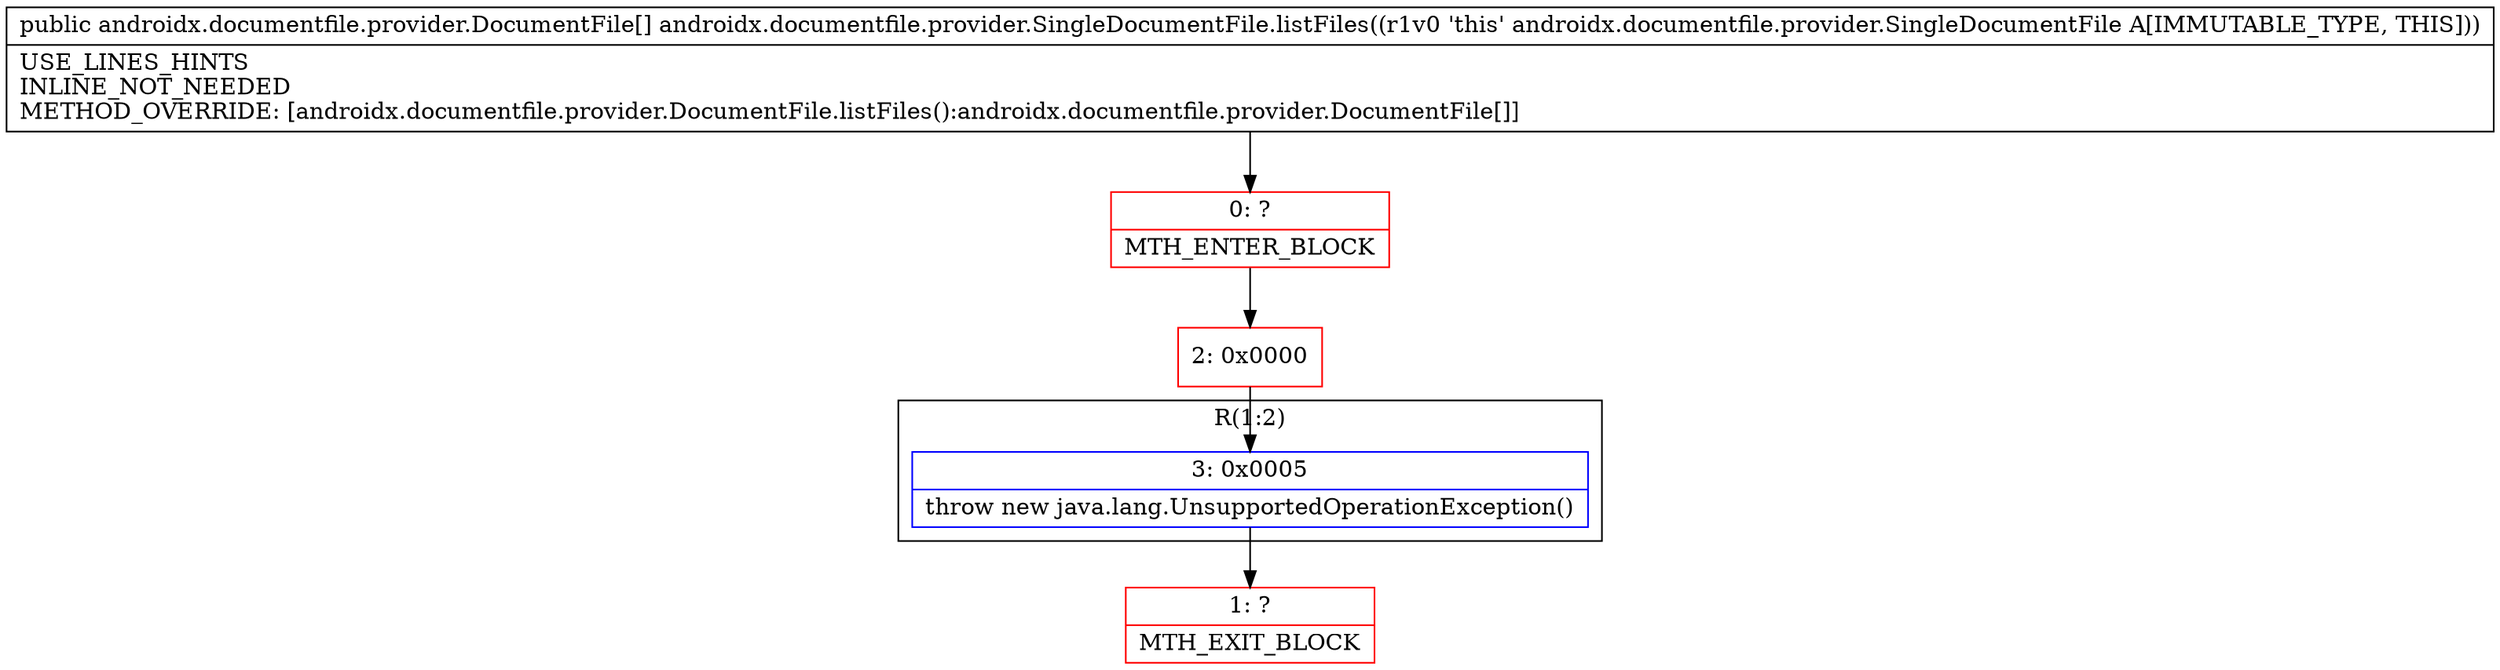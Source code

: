 digraph "CFG forandroidx.documentfile.provider.SingleDocumentFile.listFiles()[Landroidx\/documentfile\/provider\/DocumentFile;" {
subgraph cluster_Region_1126754295 {
label = "R(1:2)";
node [shape=record,color=blue];
Node_3 [shape=record,label="{3\:\ 0x0005|throw new java.lang.UnsupportedOperationException()\l}"];
}
Node_0 [shape=record,color=red,label="{0\:\ ?|MTH_ENTER_BLOCK\l}"];
Node_2 [shape=record,color=red,label="{2\:\ 0x0000}"];
Node_1 [shape=record,color=red,label="{1\:\ ?|MTH_EXIT_BLOCK\l}"];
MethodNode[shape=record,label="{public androidx.documentfile.provider.DocumentFile[] androidx.documentfile.provider.SingleDocumentFile.listFiles((r1v0 'this' androidx.documentfile.provider.SingleDocumentFile A[IMMUTABLE_TYPE, THIS]))  | USE_LINES_HINTS\lINLINE_NOT_NEEDED\lMETHOD_OVERRIDE: [androidx.documentfile.provider.DocumentFile.listFiles():androidx.documentfile.provider.DocumentFile[]]\l}"];
MethodNode -> Node_0;Node_3 -> Node_1;
Node_0 -> Node_2;
Node_2 -> Node_3;
}

